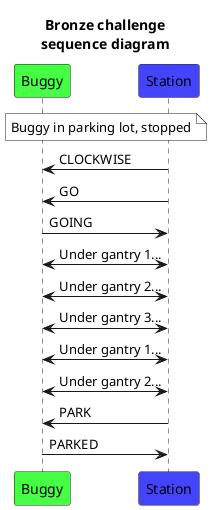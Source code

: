 @startuml
title Bronze challenge\nsequence diagram
participant Buggy as b #4f4
participant Station as s #44f
note over b, s #fff: Buggy in parking lot, stopped
    s->b: CLOCKWISE
    s->b: GO
    s<-b: GOING
    s<->b: Under gantry 1...
    s<->b: Under gantry 2...
    s<->b: Under gantry 3...
    s<->b: Under gantry 1...
    s<->b: Under gantry 2...
    s->b: PARK
    s<-b: PARKED
@enduml
